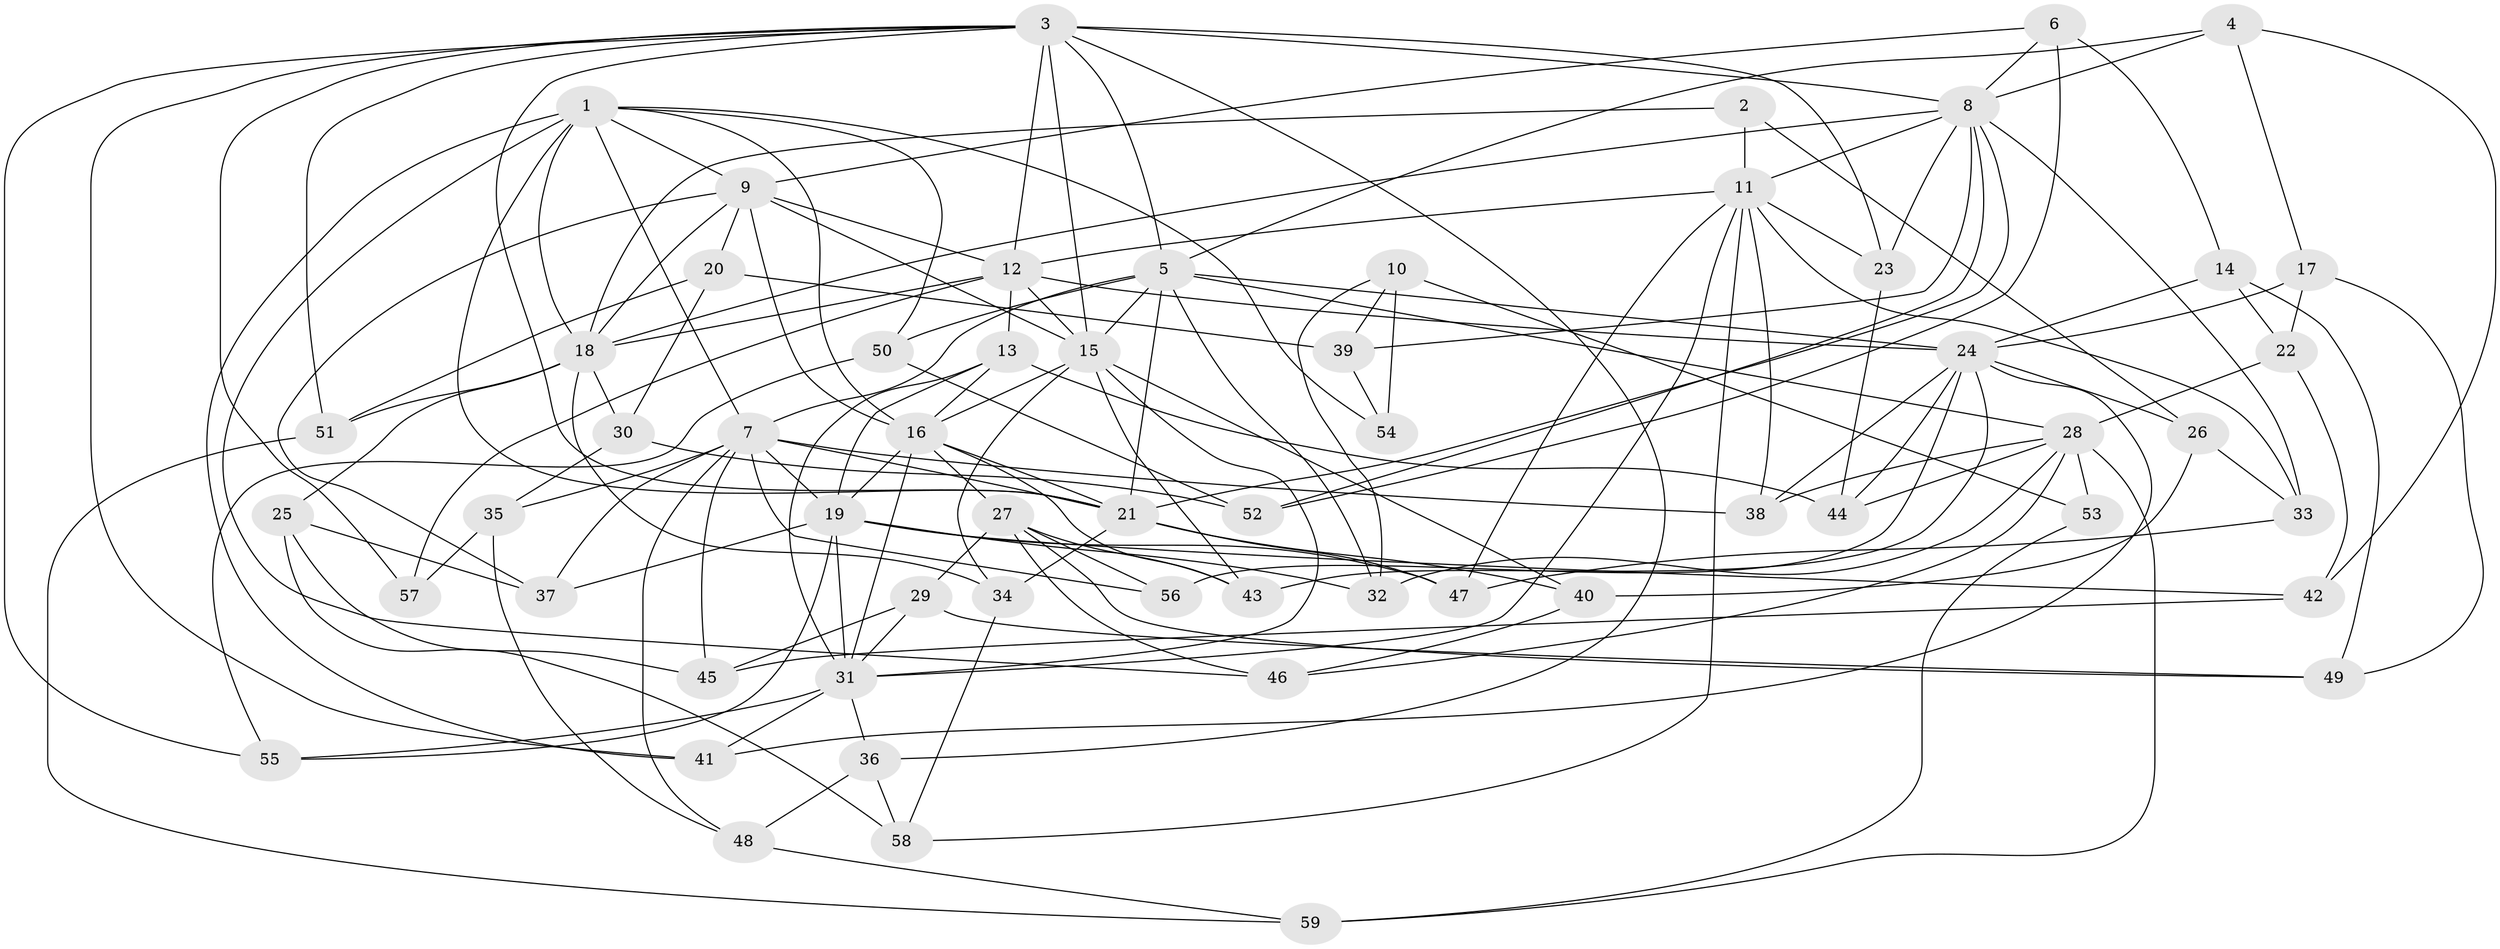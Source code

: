 // original degree distribution, {4: 1.0}
// Generated by graph-tools (version 1.1) at 2025/38/03/09/25 02:38:10]
// undirected, 59 vertices, 158 edges
graph export_dot {
graph [start="1"]
  node [color=gray90,style=filled];
  1;
  2;
  3;
  4;
  5;
  6;
  7;
  8;
  9;
  10;
  11;
  12;
  13;
  14;
  15;
  16;
  17;
  18;
  19;
  20;
  21;
  22;
  23;
  24;
  25;
  26;
  27;
  28;
  29;
  30;
  31;
  32;
  33;
  34;
  35;
  36;
  37;
  38;
  39;
  40;
  41;
  42;
  43;
  44;
  45;
  46;
  47;
  48;
  49;
  50;
  51;
  52;
  53;
  54;
  55;
  56;
  57;
  58;
  59;
  1 -- 7 [weight=1.0];
  1 -- 9 [weight=1.0];
  1 -- 16 [weight=1.0];
  1 -- 18 [weight=1.0];
  1 -- 21 [weight=3.0];
  1 -- 41 [weight=1.0];
  1 -- 46 [weight=1.0];
  1 -- 50 [weight=1.0];
  1 -- 54 [weight=2.0];
  2 -- 11 [weight=2.0];
  2 -- 18 [weight=1.0];
  2 -- 26 [weight=1.0];
  3 -- 5 [weight=1.0];
  3 -- 8 [weight=1.0];
  3 -- 12 [weight=1.0];
  3 -- 15 [weight=2.0];
  3 -- 21 [weight=1.0];
  3 -- 23 [weight=1.0];
  3 -- 36 [weight=1.0];
  3 -- 41 [weight=1.0];
  3 -- 51 [weight=1.0];
  3 -- 55 [weight=1.0];
  3 -- 57 [weight=1.0];
  4 -- 5 [weight=1.0];
  4 -- 8 [weight=1.0];
  4 -- 17 [weight=1.0];
  4 -- 42 [weight=1.0];
  5 -- 7 [weight=1.0];
  5 -- 15 [weight=1.0];
  5 -- 21 [weight=2.0];
  5 -- 24 [weight=2.0];
  5 -- 28 [weight=2.0];
  5 -- 32 [weight=1.0];
  5 -- 50 [weight=1.0];
  6 -- 8 [weight=1.0];
  6 -- 9 [weight=1.0];
  6 -- 14 [weight=1.0];
  6 -- 52 [weight=1.0];
  7 -- 19 [weight=1.0];
  7 -- 21 [weight=1.0];
  7 -- 35 [weight=1.0];
  7 -- 37 [weight=1.0];
  7 -- 38 [weight=1.0];
  7 -- 45 [weight=1.0];
  7 -- 48 [weight=1.0];
  7 -- 56 [weight=1.0];
  8 -- 11 [weight=1.0];
  8 -- 18 [weight=1.0];
  8 -- 21 [weight=1.0];
  8 -- 23 [weight=1.0];
  8 -- 33 [weight=1.0];
  8 -- 39 [weight=1.0];
  8 -- 52 [weight=1.0];
  9 -- 12 [weight=2.0];
  9 -- 15 [weight=1.0];
  9 -- 16 [weight=1.0];
  9 -- 18 [weight=2.0];
  9 -- 20 [weight=1.0];
  9 -- 37 [weight=1.0];
  10 -- 32 [weight=1.0];
  10 -- 39 [weight=1.0];
  10 -- 53 [weight=1.0];
  10 -- 54 [weight=1.0];
  11 -- 12 [weight=1.0];
  11 -- 23 [weight=1.0];
  11 -- 31 [weight=1.0];
  11 -- 33 [weight=1.0];
  11 -- 38 [weight=1.0];
  11 -- 47 [weight=1.0];
  11 -- 58 [weight=1.0];
  12 -- 13 [weight=1.0];
  12 -- 15 [weight=1.0];
  12 -- 18 [weight=1.0];
  12 -- 24 [weight=1.0];
  12 -- 57 [weight=2.0];
  13 -- 16 [weight=1.0];
  13 -- 19 [weight=2.0];
  13 -- 31 [weight=1.0];
  13 -- 44 [weight=1.0];
  14 -- 22 [weight=1.0];
  14 -- 24 [weight=1.0];
  14 -- 49 [weight=1.0];
  15 -- 16 [weight=1.0];
  15 -- 31 [weight=1.0];
  15 -- 34 [weight=1.0];
  15 -- 40 [weight=1.0];
  15 -- 43 [weight=1.0];
  16 -- 19 [weight=2.0];
  16 -- 21 [weight=1.0];
  16 -- 27 [weight=3.0];
  16 -- 31 [weight=1.0];
  16 -- 43 [weight=1.0];
  17 -- 22 [weight=1.0];
  17 -- 24 [weight=1.0];
  17 -- 49 [weight=1.0];
  18 -- 25 [weight=1.0];
  18 -- 30 [weight=1.0];
  18 -- 34 [weight=1.0];
  18 -- 51 [weight=1.0];
  19 -- 31 [weight=2.0];
  19 -- 32 [weight=1.0];
  19 -- 37 [weight=1.0];
  19 -- 42 [weight=1.0];
  19 -- 47 [weight=1.0];
  19 -- 55 [weight=1.0];
  20 -- 30 [weight=1.0];
  20 -- 39 [weight=1.0];
  20 -- 51 [weight=1.0];
  21 -- 34 [weight=1.0];
  21 -- 40 [weight=1.0];
  21 -- 47 [weight=1.0];
  22 -- 28 [weight=1.0];
  22 -- 42 [weight=1.0];
  23 -- 44 [weight=1.0];
  24 -- 26 [weight=1.0];
  24 -- 38 [weight=1.0];
  24 -- 41 [weight=1.0];
  24 -- 43 [weight=1.0];
  24 -- 44 [weight=1.0];
  24 -- 56 [weight=2.0];
  25 -- 37 [weight=1.0];
  25 -- 45 [weight=1.0];
  25 -- 58 [weight=1.0];
  26 -- 33 [weight=1.0];
  26 -- 40 [weight=1.0];
  27 -- 29 [weight=1.0];
  27 -- 43 [weight=1.0];
  27 -- 46 [weight=1.0];
  27 -- 49 [weight=1.0];
  27 -- 56 [weight=1.0];
  28 -- 32 [weight=1.0];
  28 -- 38 [weight=1.0];
  28 -- 44 [weight=1.0];
  28 -- 46 [weight=1.0];
  28 -- 53 [weight=2.0];
  28 -- 59 [weight=1.0];
  29 -- 31 [weight=1.0];
  29 -- 45 [weight=1.0];
  29 -- 49 [weight=1.0];
  30 -- 35 [weight=1.0];
  30 -- 52 [weight=1.0];
  31 -- 36 [weight=1.0];
  31 -- 41 [weight=1.0];
  31 -- 55 [weight=1.0];
  33 -- 47 [weight=1.0];
  34 -- 58 [weight=1.0];
  35 -- 48 [weight=1.0];
  35 -- 57 [weight=1.0];
  36 -- 48 [weight=1.0];
  36 -- 58 [weight=1.0];
  39 -- 54 [weight=1.0];
  40 -- 46 [weight=1.0];
  42 -- 45 [weight=1.0];
  48 -- 59 [weight=1.0];
  50 -- 52 [weight=1.0];
  50 -- 55 [weight=1.0];
  51 -- 59 [weight=1.0];
  53 -- 59 [weight=1.0];
}
